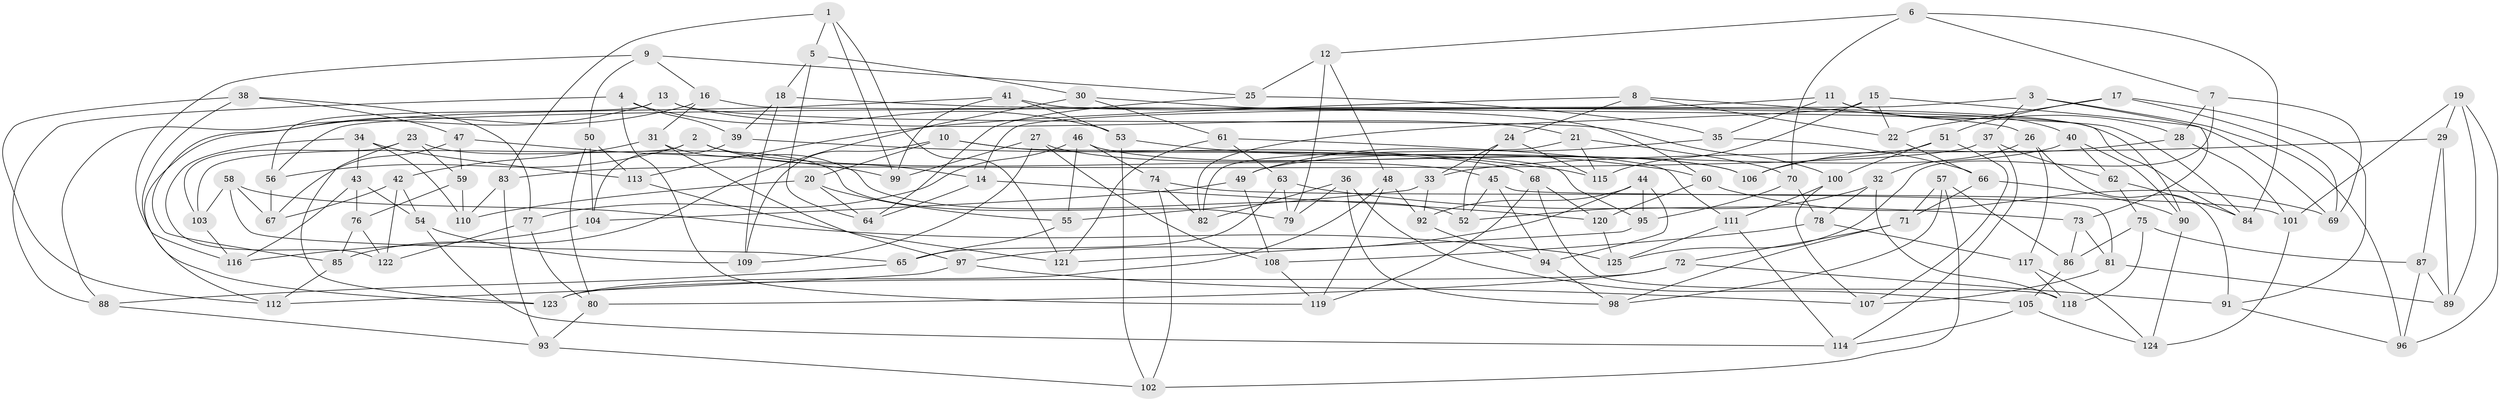 // Generated by graph-tools (version 1.1) at 2025/16/03/09/25 04:16:36]
// undirected, 125 vertices, 250 edges
graph export_dot {
graph [start="1"]
  node [color=gray90,style=filled];
  1;
  2;
  3;
  4;
  5;
  6;
  7;
  8;
  9;
  10;
  11;
  12;
  13;
  14;
  15;
  16;
  17;
  18;
  19;
  20;
  21;
  22;
  23;
  24;
  25;
  26;
  27;
  28;
  29;
  30;
  31;
  32;
  33;
  34;
  35;
  36;
  37;
  38;
  39;
  40;
  41;
  42;
  43;
  44;
  45;
  46;
  47;
  48;
  49;
  50;
  51;
  52;
  53;
  54;
  55;
  56;
  57;
  58;
  59;
  60;
  61;
  62;
  63;
  64;
  65;
  66;
  67;
  68;
  69;
  70;
  71;
  72;
  73;
  74;
  75;
  76;
  77;
  78;
  79;
  80;
  81;
  82;
  83;
  84;
  85;
  86;
  87;
  88;
  89;
  90;
  91;
  92;
  93;
  94;
  95;
  96;
  97;
  98;
  99;
  100;
  101;
  102;
  103;
  104;
  105;
  106;
  107;
  108;
  109;
  110;
  111;
  112;
  113;
  114;
  115;
  116;
  117;
  118;
  119;
  120;
  121;
  122;
  123;
  124;
  125;
  1 -- 5;
  1 -- 83;
  1 -- 99;
  1 -- 121;
  2 -- 45;
  2 -- 14;
  2 -- 56;
  2 -- 103;
  3 -- 96;
  3 -- 73;
  3 -- 14;
  3 -- 37;
  4 -- 119;
  4 -- 88;
  4 -- 53;
  4 -- 39;
  5 -- 30;
  5 -- 64;
  5 -- 18;
  6 -- 7;
  6 -- 12;
  6 -- 84;
  6 -- 70;
  7 -- 125;
  7 -- 28;
  7 -- 69;
  8 -- 113;
  8 -- 26;
  8 -- 24;
  8 -- 22;
  9 -- 25;
  9 -- 16;
  9 -- 116;
  9 -- 50;
  10 -- 68;
  10 -- 95;
  10 -- 109;
  10 -- 20;
  11 -- 40;
  11 -- 28;
  11 -- 56;
  11 -- 35;
  12 -- 48;
  12 -- 25;
  12 -- 79;
  13 -- 88;
  13 -- 56;
  13 -- 21;
  13 -- 100;
  14 -- 64;
  14 -- 120;
  15 -- 69;
  15 -- 22;
  15 -- 115;
  15 -- 82;
  16 -- 31;
  16 -- 84;
  16 -- 85;
  17 -- 51;
  17 -- 22;
  17 -- 69;
  17 -- 91;
  18 -- 84;
  18 -- 109;
  18 -- 39;
  19 -- 101;
  19 -- 29;
  19 -- 89;
  19 -- 96;
  20 -- 64;
  20 -- 55;
  20 -- 110;
  21 -- 70;
  21 -- 115;
  21 -- 82;
  22 -- 66;
  23 -- 79;
  23 -- 103;
  23 -- 59;
  23 -- 123;
  24 -- 115;
  24 -- 33;
  24 -- 52;
  25 -- 64;
  25 -- 35;
  26 -- 117;
  26 -- 91;
  26 -- 32;
  27 -- 108;
  27 -- 109;
  27 -- 106;
  27 -- 99;
  28 -- 101;
  28 -- 106;
  29 -- 89;
  29 -- 87;
  29 -- 33;
  30 -- 60;
  30 -- 61;
  30 -- 85;
  31 -- 97;
  31 -- 42;
  31 -- 52;
  32 -- 52;
  32 -- 78;
  32 -- 118;
  33 -- 92;
  33 -- 55;
  34 -- 43;
  34 -- 110;
  34 -- 122;
  34 -- 113;
  35 -- 49;
  35 -- 66;
  36 -- 79;
  36 -- 105;
  36 -- 98;
  36 -- 82;
  37 -- 62;
  37 -- 83;
  37 -- 114;
  38 -- 112;
  38 -- 123;
  38 -- 47;
  38 -- 77;
  39 -- 104;
  39 -- 115;
  40 -- 62;
  40 -- 49;
  40 -- 90;
  41 -- 53;
  41 -- 99;
  41 -- 90;
  41 -- 112;
  42 -- 54;
  42 -- 122;
  42 -- 67;
  43 -- 116;
  43 -- 54;
  43 -- 76;
  44 -- 94;
  44 -- 95;
  44 -- 97;
  44 -- 92;
  45 -- 94;
  45 -- 81;
  45 -- 52;
  46 -- 77;
  46 -- 55;
  46 -- 74;
  46 -- 106;
  47 -- 59;
  47 -- 67;
  47 -- 99;
  48 -- 123;
  48 -- 119;
  48 -- 92;
  49 -- 108;
  49 -- 104;
  50 -- 80;
  50 -- 113;
  50 -- 104;
  51 -- 106;
  51 -- 107;
  51 -- 100;
  53 -- 102;
  53 -- 60;
  54 -- 109;
  54 -- 114;
  55 -- 65;
  56 -- 67;
  57 -- 86;
  57 -- 102;
  57 -- 71;
  57 -- 98;
  58 -- 125;
  58 -- 67;
  58 -- 103;
  58 -- 65;
  59 -- 110;
  59 -- 76;
  60 -- 69;
  60 -- 120;
  61 -- 121;
  61 -- 111;
  61 -- 63;
  62 -- 75;
  62 -- 84;
  63 -- 73;
  63 -- 79;
  63 -- 65;
  65 -- 88;
  66 -- 71;
  66 -- 90;
  68 -- 120;
  68 -- 118;
  68 -- 119;
  70 -- 78;
  70 -- 95;
  71 -- 98;
  71 -- 72;
  72 -- 80;
  72 -- 91;
  72 -- 123;
  73 -- 81;
  73 -- 86;
  74 -- 101;
  74 -- 102;
  74 -- 82;
  75 -- 118;
  75 -- 86;
  75 -- 87;
  76 -- 85;
  76 -- 122;
  77 -- 80;
  77 -- 122;
  78 -- 117;
  78 -- 108;
  80 -- 93;
  81 -- 89;
  81 -- 107;
  83 -- 110;
  83 -- 93;
  85 -- 112;
  86 -- 105;
  87 -- 89;
  87 -- 96;
  88 -- 93;
  90 -- 124;
  91 -- 96;
  92 -- 94;
  93 -- 102;
  94 -- 98;
  95 -- 121;
  97 -- 107;
  97 -- 112;
  100 -- 111;
  100 -- 107;
  101 -- 124;
  103 -- 116;
  104 -- 116;
  105 -- 124;
  105 -- 114;
  108 -- 119;
  111 -- 125;
  111 -- 114;
  113 -- 121;
  117 -- 118;
  117 -- 124;
  120 -- 125;
}
